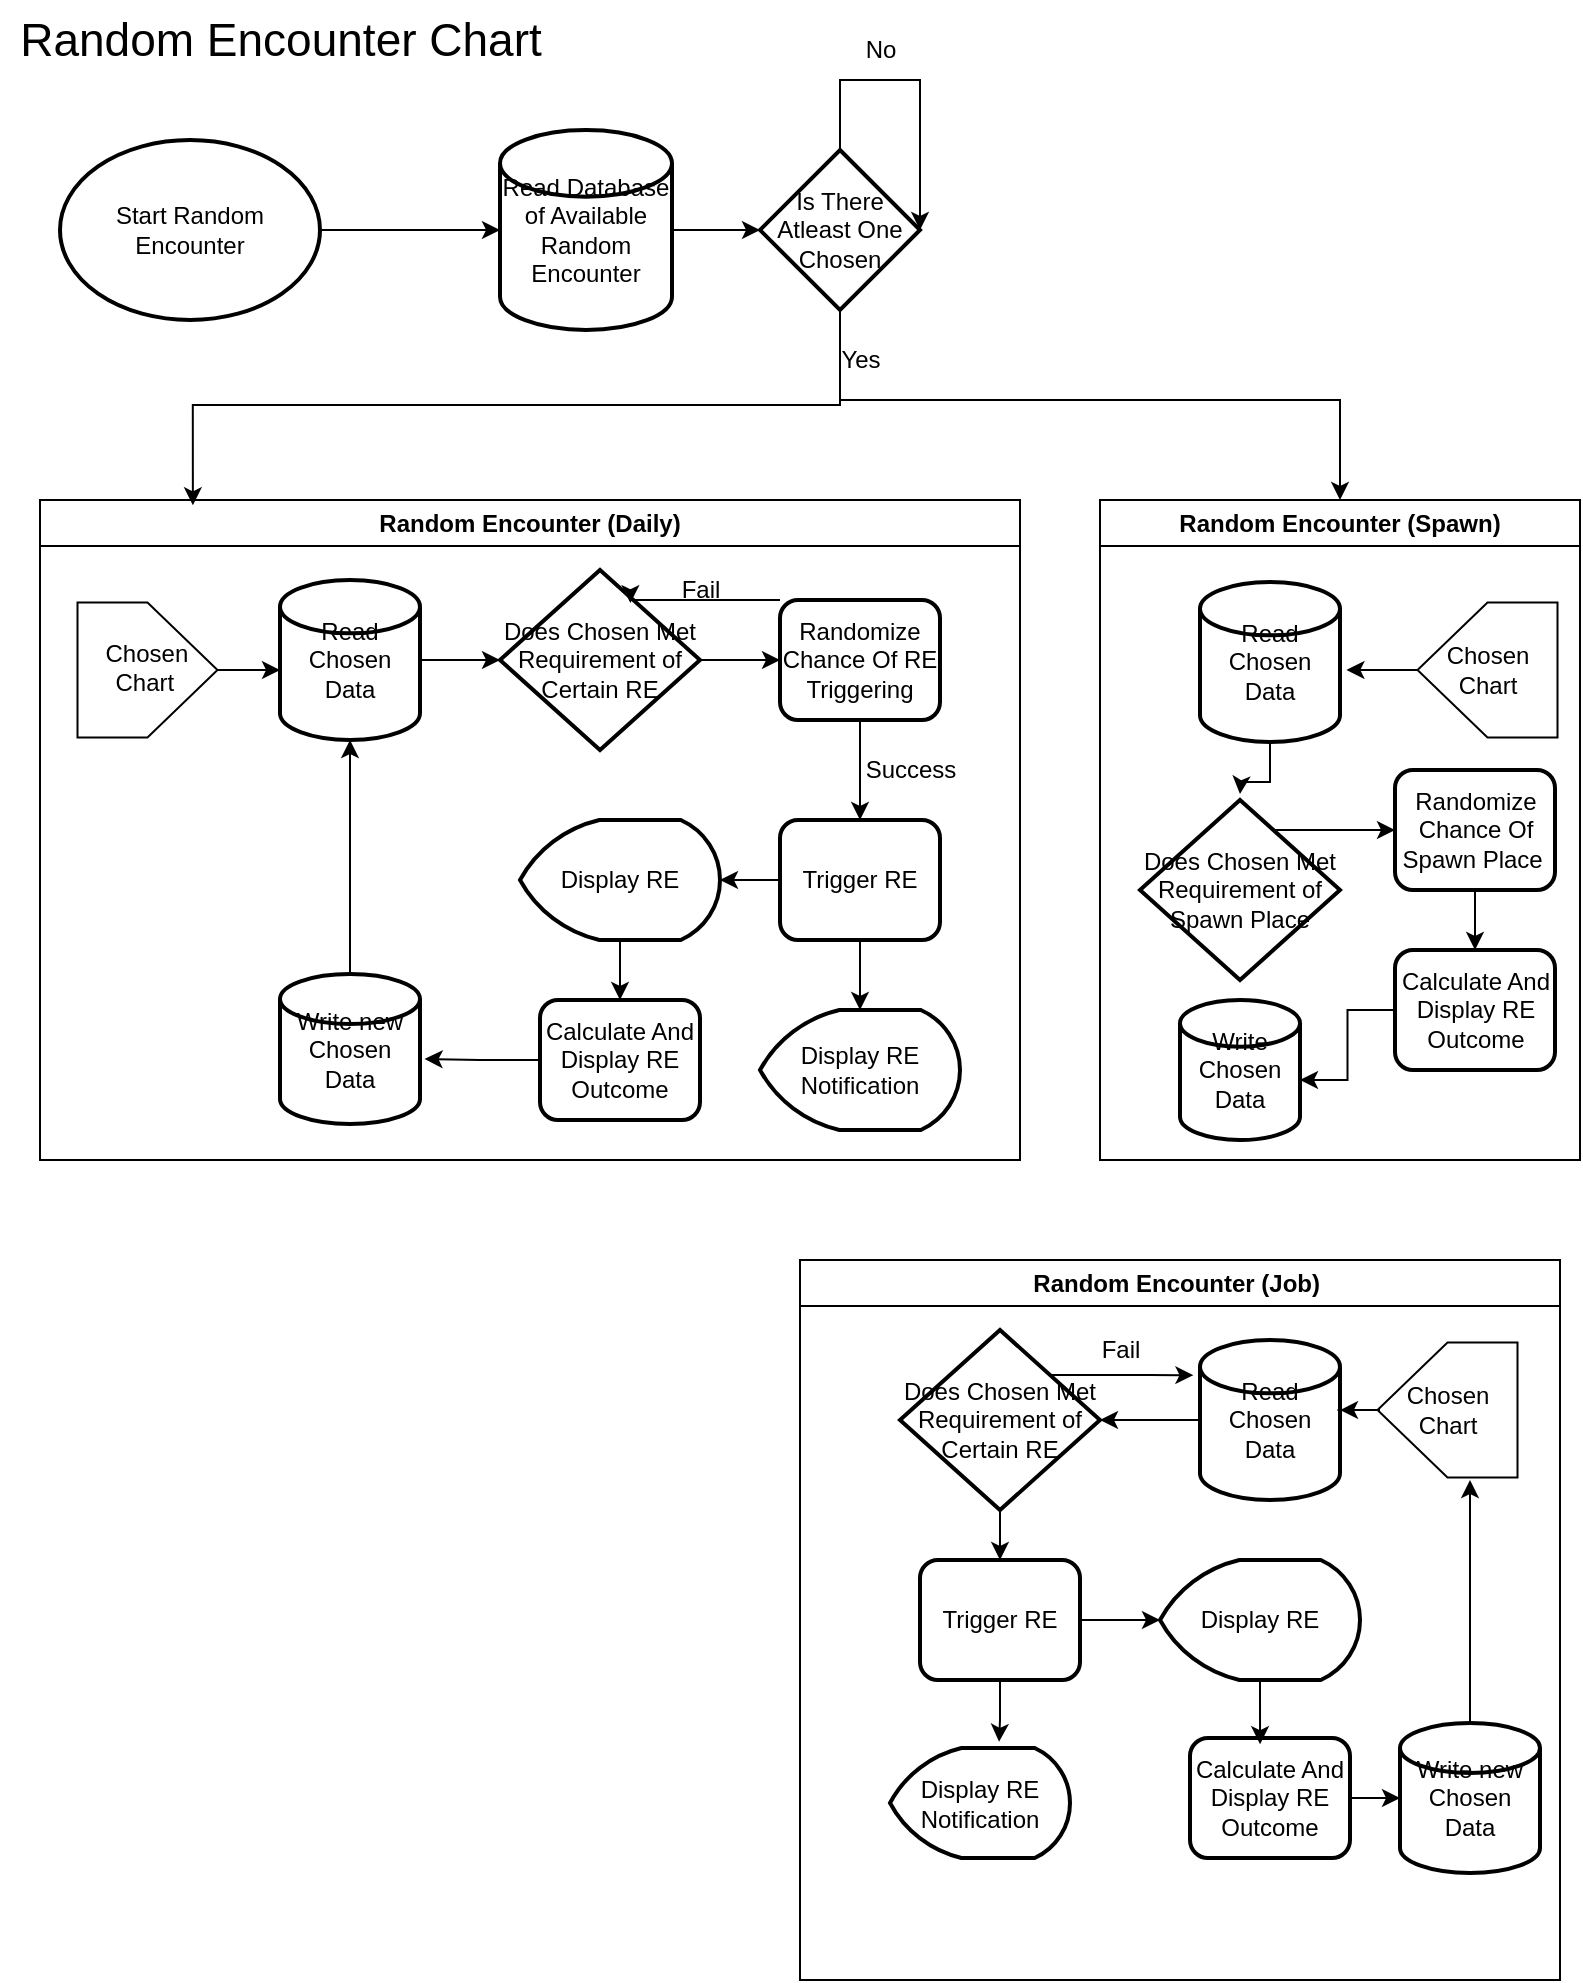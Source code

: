 <mxfile version="28.2.3">
  <diagram name="Page-1" id="pNK_dhX6oYVsI5V2SoEi">
    <mxGraphModel dx="2891" dy="1659" grid="1" gridSize="10" guides="1" tooltips="1" connect="1" arrows="1" fold="1" page="1" pageScale="1" pageWidth="827" pageHeight="1169" math="0" shadow="0">
      <root>
        <mxCell id="0" />
        <mxCell id="1" parent="0" />
        <mxCell id="f8m-64ZoaZ8YdcUEcXD7-1" value="Random Encounter Chart" style="text;html=1;align=center;verticalAlign=middle;resizable=0;points=[];autosize=1;strokeColor=none;fillColor=none;fontSize=23;" vertex="1" parent="1">
          <mxGeometry x="20" y="50" width="280" height="40" as="geometry" />
        </mxCell>
        <mxCell id="f8m-64ZoaZ8YdcUEcXD7-3" style="edgeStyle=orthogonalEdgeStyle;rounded=0;orthogonalLoop=1;jettySize=auto;html=1;" edge="1" parent="1" source="f8m-64ZoaZ8YdcUEcXD7-2" target="f8m-64ZoaZ8YdcUEcXD7-4">
          <mxGeometry relative="1" as="geometry">
            <mxPoint x="414" y="250" as="targetPoint" />
          </mxGeometry>
        </mxCell>
        <mxCell id="f8m-64ZoaZ8YdcUEcXD7-2" value="Start Random Encounter" style="strokeWidth=2;html=1;shape=mxgraph.flowchart.start_1;whiteSpace=wrap;" vertex="1" parent="1">
          <mxGeometry x="50" y="120" width="130" height="90" as="geometry" />
        </mxCell>
        <mxCell id="f8m-64ZoaZ8YdcUEcXD7-8" value="" style="edgeStyle=orthogonalEdgeStyle;rounded=0;orthogonalLoop=1;jettySize=auto;html=1;" edge="1" parent="1" source="f8m-64ZoaZ8YdcUEcXD7-4" target="f8m-64ZoaZ8YdcUEcXD7-7">
          <mxGeometry relative="1" as="geometry" />
        </mxCell>
        <mxCell id="f8m-64ZoaZ8YdcUEcXD7-4" value="Read Database of Available Random Encounter" style="strokeWidth=2;html=1;shape=mxgraph.flowchart.database;whiteSpace=wrap;" vertex="1" parent="1">
          <mxGeometry x="270" y="115" width="86" height="100" as="geometry" />
        </mxCell>
        <mxCell id="f8m-64ZoaZ8YdcUEcXD7-6" value="Random Encounter (Daily)" style="swimlane;whiteSpace=wrap;html=1;" vertex="1" parent="1">
          <mxGeometry x="40" y="300" width="490" height="330" as="geometry" />
        </mxCell>
        <mxCell id="f8m-64ZoaZ8YdcUEcXD7-14" style="edgeStyle=orthogonalEdgeStyle;rounded=0;orthogonalLoop=1;jettySize=auto;html=1;exitX=0.5;exitY=1;exitDx=0;exitDy=0;" edge="1" parent="f8m-64ZoaZ8YdcUEcXD7-6" source="f8m-64ZoaZ8YdcUEcXD7-13">
          <mxGeometry relative="1" as="geometry">
            <mxPoint x="120" y="85" as="targetPoint" />
          </mxGeometry>
        </mxCell>
        <mxCell id="f8m-64ZoaZ8YdcUEcXD7-13" value="Chart&amp;nbsp;&lt;div&gt;Chosen&lt;/div&gt;" style="verticalLabelPosition=middle;verticalAlign=middle;shape=offPageConnector;rounded=0;size=0.5;labelPosition=center;align=center;rotation=-90;html=1;whiteSpace=wrap;horizontal=1;textDirection=vertical-lr;" vertex="1" parent="f8m-64ZoaZ8YdcUEcXD7-6">
          <mxGeometry x="20" y="50" width="67.5" height="70" as="geometry" />
        </mxCell>
        <mxCell id="f8m-64ZoaZ8YdcUEcXD7-17" style="edgeStyle=orthogonalEdgeStyle;rounded=0;orthogonalLoop=1;jettySize=auto;html=1;exitX=1;exitY=0.5;exitDx=0;exitDy=0;exitPerimeter=0;entryX=0;entryY=0.5;entryDx=0;entryDy=0;" edge="1" parent="f8m-64ZoaZ8YdcUEcXD7-6" source="f8m-64ZoaZ8YdcUEcXD7-15" target="f8m-64ZoaZ8YdcUEcXD7-16">
          <mxGeometry relative="1" as="geometry" />
        </mxCell>
        <mxCell id="f8m-64ZoaZ8YdcUEcXD7-15" value="Read Chosen Data" style="strokeWidth=2;html=1;shape=mxgraph.flowchart.database;whiteSpace=wrap;" vertex="1" parent="f8m-64ZoaZ8YdcUEcXD7-6">
          <mxGeometry x="120" y="40" width="70" height="80" as="geometry" />
        </mxCell>
        <mxCell id="f8m-64ZoaZ8YdcUEcXD7-19" value="" style="edgeStyle=orthogonalEdgeStyle;rounded=0;orthogonalLoop=1;jettySize=auto;html=1;" edge="1" parent="f8m-64ZoaZ8YdcUEcXD7-6" source="f8m-64ZoaZ8YdcUEcXD7-16" target="f8m-64ZoaZ8YdcUEcXD7-18">
          <mxGeometry relative="1" as="geometry" />
        </mxCell>
        <mxCell id="f8m-64ZoaZ8YdcUEcXD7-16" value="Does Chosen Met Requirement of Certain RE" style="rhombus;whiteSpace=wrap;html=1;strokeWidth=2;" vertex="1" parent="f8m-64ZoaZ8YdcUEcXD7-6">
          <mxGeometry x="230" y="35" width="100" height="90" as="geometry" />
        </mxCell>
        <mxCell id="f8m-64ZoaZ8YdcUEcXD7-23" value="" style="edgeStyle=orthogonalEdgeStyle;rounded=0;orthogonalLoop=1;jettySize=auto;html=1;" edge="1" parent="f8m-64ZoaZ8YdcUEcXD7-6" source="f8m-64ZoaZ8YdcUEcXD7-18" target="f8m-64ZoaZ8YdcUEcXD7-22">
          <mxGeometry relative="1" as="geometry" />
        </mxCell>
        <mxCell id="f8m-64ZoaZ8YdcUEcXD7-18" value="Randomize Chance Of RE Triggering" style="rounded=1;whiteSpace=wrap;html=1;strokeWidth=2;" vertex="1" parent="f8m-64ZoaZ8YdcUEcXD7-6">
          <mxGeometry x="370" y="50" width="80" height="60" as="geometry" />
        </mxCell>
        <mxCell id="f8m-64ZoaZ8YdcUEcXD7-20" style="edgeStyle=orthogonalEdgeStyle;rounded=0;orthogonalLoop=1;jettySize=auto;html=1;exitX=0;exitY=0;exitDx=0;exitDy=0;entryX=0.652;entryY=0.184;entryDx=0;entryDy=0;entryPerimeter=0;" edge="1" parent="f8m-64ZoaZ8YdcUEcXD7-6" source="f8m-64ZoaZ8YdcUEcXD7-18" target="f8m-64ZoaZ8YdcUEcXD7-16">
          <mxGeometry relative="1" as="geometry">
            <mxPoint x="310" y="50" as="targetPoint" />
            <Array as="points">
              <mxPoint x="295" y="50" />
            </Array>
          </mxGeometry>
        </mxCell>
        <mxCell id="f8m-64ZoaZ8YdcUEcXD7-21" value="Fail" style="text;html=1;align=center;verticalAlign=middle;resizable=0;points=[];autosize=1;strokeColor=none;fillColor=none;" vertex="1" parent="f8m-64ZoaZ8YdcUEcXD7-6">
          <mxGeometry x="310" y="30" width="40" height="30" as="geometry" />
        </mxCell>
        <mxCell id="f8m-64ZoaZ8YdcUEcXD7-22" value="Trigger RE" style="rounded=1;whiteSpace=wrap;html=1;strokeWidth=2;" vertex="1" parent="f8m-64ZoaZ8YdcUEcXD7-6">
          <mxGeometry x="370" y="160" width="80" height="60" as="geometry" />
        </mxCell>
        <mxCell id="f8m-64ZoaZ8YdcUEcXD7-24" value="Success" style="text;html=1;align=center;verticalAlign=middle;resizable=0;points=[];autosize=1;strokeColor=none;fillColor=none;" vertex="1" parent="f8m-64ZoaZ8YdcUEcXD7-6">
          <mxGeometry x="400" y="120" width="70" height="30" as="geometry" />
        </mxCell>
        <mxCell id="f8m-64ZoaZ8YdcUEcXD7-25" value="Display RE Notification" style="strokeWidth=2;html=1;shape=mxgraph.flowchart.display;whiteSpace=wrap;" vertex="1" parent="f8m-64ZoaZ8YdcUEcXD7-6">
          <mxGeometry x="360" y="255" width="100" height="60" as="geometry" />
        </mxCell>
        <mxCell id="f8m-64ZoaZ8YdcUEcXD7-27" style="edgeStyle=orthogonalEdgeStyle;rounded=0;orthogonalLoop=1;jettySize=auto;html=1;entryX=0.5;entryY=0;entryDx=0;entryDy=0;entryPerimeter=0;" edge="1" parent="f8m-64ZoaZ8YdcUEcXD7-6" source="f8m-64ZoaZ8YdcUEcXD7-22" target="f8m-64ZoaZ8YdcUEcXD7-25">
          <mxGeometry relative="1" as="geometry" />
        </mxCell>
        <mxCell id="f8m-64ZoaZ8YdcUEcXD7-31" style="edgeStyle=orthogonalEdgeStyle;rounded=0;orthogonalLoop=1;jettySize=auto;html=1;" edge="1" parent="f8m-64ZoaZ8YdcUEcXD7-6" source="f8m-64ZoaZ8YdcUEcXD7-28" target="f8m-64ZoaZ8YdcUEcXD7-30">
          <mxGeometry relative="1" as="geometry" />
        </mxCell>
        <mxCell id="f8m-64ZoaZ8YdcUEcXD7-28" value="Display RE" style="strokeWidth=2;html=1;shape=mxgraph.flowchart.display;whiteSpace=wrap;" vertex="1" parent="f8m-64ZoaZ8YdcUEcXD7-6">
          <mxGeometry x="240" y="160" width="100" height="60" as="geometry" />
        </mxCell>
        <mxCell id="f8m-64ZoaZ8YdcUEcXD7-29" style="edgeStyle=orthogonalEdgeStyle;rounded=0;orthogonalLoop=1;jettySize=auto;html=1;exitX=0;exitY=0.5;exitDx=0;exitDy=0;entryX=1;entryY=0.5;entryDx=0;entryDy=0;entryPerimeter=0;" edge="1" parent="f8m-64ZoaZ8YdcUEcXD7-6" source="f8m-64ZoaZ8YdcUEcXD7-22" target="f8m-64ZoaZ8YdcUEcXD7-28">
          <mxGeometry relative="1" as="geometry" />
        </mxCell>
        <mxCell id="f8m-64ZoaZ8YdcUEcXD7-30" value="Calculate And Display RE Outcome" style="rounded=1;whiteSpace=wrap;html=1;strokeWidth=2;" vertex="1" parent="f8m-64ZoaZ8YdcUEcXD7-6">
          <mxGeometry x="250" y="250" width="80" height="60" as="geometry" />
        </mxCell>
        <mxCell id="f8m-64ZoaZ8YdcUEcXD7-32" value="Write new Chosen Data" style="strokeWidth=2;html=1;shape=mxgraph.flowchart.database;whiteSpace=wrap;" vertex="1" parent="f8m-64ZoaZ8YdcUEcXD7-6">
          <mxGeometry x="120" y="237" width="70" height="75" as="geometry" />
        </mxCell>
        <mxCell id="f8m-64ZoaZ8YdcUEcXD7-33" style="edgeStyle=orthogonalEdgeStyle;rounded=0;orthogonalLoop=1;jettySize=auto;html=1;entryX=1.033;entryY=0.566;entryDx=0;entryDy=0;entryPerimeter=0;" edge="1" parent="f8m-64ZoaZ8YdcUEcXD7-6" source="f8m-64ZoaZ8YdcUEcXD7-30" target="f8m-64ZoaZ8YdcUEcXD7-32">
          <mxGeometry relative="1" as="geometry" />
        </mxCell>
        <mxCell id="f8m-64ZoaZ8YdcUEcXD7-34" style="edgeStyle=orthogonalEdgeStyle;rounded=0;orthogonalLoop=1;jettySize=auto;html=1;entryX=0.5;entryY=1;entryDx=0;entryDy=0;entryPerimeter=0;" edge="1" parent="f8m-64ZoaZ8YdcUEcXD7-6" source="f8m-64ZoaZ8YdcUEcXD7-32" target="f8m-64ZoaZ8YdcUEcXD7-15">
          <mxGeometry relative="1" as="geometry" />
        </mxCell>
        <mxCell id="f8m-64ZoaZ8YdcUEcXD7-49" style="edgeStyle=orthogonalEdgeStyle;rounded=0;orthogonalLoop=1;jettySize=auto;html=1;" edge="1" parent="1" source="f8m-64ZoaZ8YdcUEcXD7-7" target="f8m-64ZoaZ8YdcUEcXD7-35">
          <mxGeometry relative="1" as="geometry">
            <mxPoint x="470" y="280" as="targetPoint" />
            <Array as="points">
              <mxPoint x="440" y="250" />
              <mxPoint x="690" y="250" />
            </Array>
          </mxGeometry>
        </mxCell>
        <mxCell id="f8m-64ZoaZ8YdcUEcXD7-7" value="Is There Atleast One Chosen" style="rhombus;whiteSpace=wrap;html=1;strokeWidth=2;" vertex="1" parent="1">
          <mxGeometry x="400" y="125" width="80" height="80" as="geometry" />
        </mxCell>
        <mxCell id="f8m-64ZoaZ8YdcUEcXD7-9" style="edgeStyle=orthogonalEdgeStyle;rounded=0;orthogonalLoop=1;jettySize=auto;html=1;entryX=1;entryY=0.5;entryDx=0;entryDy=0;" edge="1" parent="1" source="f8m-64ZoaZ8YdcUEcXD7-7" target="f8m-64ZoaZ8YdcUEcXD7-7">
          <mxGeometry relative="1" as="geometry">
            <Array as="points">
              <mxPoint x="440" y="90" />
              <mxPoint x="480" y="90" />
            </Array>
          </mxGeometry>
        </mxCell>
        <mxCell id="f8m-64ZoaZ8YdcUEcXD7-10" value="No" style="text;html=1;align=center;verticalAlign=middle;resizable=0;points=[];autosize=1;strokeColor=none;fillColor=none;" vertex="1" parent="1">
          <mxGeometry x="440" y="60" width="40" height="30" as="geometry" />
        </mxCell>
        <mxCell id="f8m-64ZoaZ8YdcUEcXD7-11" style="edgeStyle=orthogonalEdgeStyle;rounded=0;orthogonalLoop=1;jettySize=auto;html=1;entryX=0.156;entryY=0.008;entryDx=0;entryDy=0;entryPerimeter=0;" edge="1" parent="1" source="f8m-64ZoaZ8YdcUEcXD7-7" target="f8m-64ZoaZ8YdcUEcXD7-6">
          <mxGeometry relative="1" as="geometry" />
        </mxCell>
        <mxCell id="f8m-64ZoaZ8YdcUEcXD7-12" value="Yes" style="text;html=1;align=center;verticalAlign=middle;resizable=0;points=[];autosize=1;strokeColor=none;fillColor=none;" vertex="1" parent="1">
          <mxGeometry x="430" y="215" width="40" height="30" as="geometry" />
        </mxCell>
        <mxCell id="f8m-64ZoaZ8YdcUEcXD7-35" value="Random Encounter (Spawn)" style="swimlane;whiteSpace=wrap;html=1;" vertex="1" parent="1">
          <mxGeometry x="570" y="300" width="240" height="330" as="geometry" />
        </mxCell>
        <mxCell id="f8m-64ZoaZ8YdcUEcXD7-36" value="Chosen Chart" style="verticalLabelPosition=middle;verticalAlign=middle;shape=offPageConnector;rounded=0;size=0.5;labelPosition=center;align=center;rotation=90;html=1;whiteSpace=wrap;horizontal=0;" vertex="1" parent="f8m-64ZoaZ8YdcUEcXD7-35">
          <mxGeometry x="160" y="50" width="67.5" height="70" as="geometry" />
        </mxCell>
        <mxCell id="f8m-64ZoaZ8YdcUEcXD7-37" value="Read Chosen Data" style="strokeWidth=2;html=1;shape=mxgraph.flowchart.database;whiteSpace=wrap;" vertex="1" parent="f8m-64ZoaZ8YdcUEcXD7-35">
          <mxGeometry x="50" y="41" width="70" height="80" as="geometry" />
        </mxCell>
        <mxCell id="f8m-64ZoaZ8YdcUEcXD7-38" style="edgeStyle=orthogonalEdgeStyle;rounded=0;orthogonalLoop=1;jettySize=auto;html=1;exitX=0.5;exitY=1;exitDx=0;exitDy=0;entryX=1.045;entryY=0.558;entryDx=0;entryDy=0;entryPerimeter=0;" edge="1" parent="f8m-64ZoaZ8YdcUEcXD7-35" source="f8m-64ZoaZ8YdcUEcXD7-36" target="f8m-64ZoaZ8YdcUEcXD7-37">
          <mxGeometry relative="1" as="geometry" />
        </mxCell>
        <mxCell id="f8m-64ZoaZ8YdcUEcXD7-40" style="edgeStyle=orthogonalEdgeStyle;rounded=0;orthogonalLoop=1;jettySize=auto;html=1;" edge="1" parent="f8m-64ZoaZ8YdcUEcXD7-35" source="f8m-64ZoaZ8YdcUEcXD7-37">
          <mxGeometry relative="1" as="geometry">
            <mxPoint x="70" y="147" as="targetPoint" />
          </mxGeometry>
        </mxCell>
        <mxCell id="f8m-64ZoaZ8YdcUEcXD7-43" style="edgeStyle=orthogonalEdgeStyle;rounded=0;orthogonalLoop=1;jettySize=auto;html=1;entryX=0;entryY=0.5;entryDx=0;entryDy=0;" edge="1" parent="f8m-64ZoaZ8YdcUEcXD7-35" source="f8m-64ZoaZ8YdcUEcXD7-41" target="f8m-64ZoaZ8YdcUEcXD7-42">
          <mxGeometry relative="1" as="geometry">
            <Array as="points">
              <mxPoint x="110" y="165" />
              <mxPoint x="110" y="165" />
            </Array>
          </mxGeometry>
        </mxCell>
        <mxCell id="f8m-64ZoaZ8YdcUEcXD7-41" value="Does Chosen Met Requirement of Spawn Place" style="rhombus;whiteSpace=wrap;html=1;strokeWidth=2;" vertex="1" parent="f8m-64ZoaZ8YdcUEcXD7-35">
          <mxGeometry x="20" y="150" width="100" height="90" as="geometry" />
        </mxCell>
        <mxCell id="f8m-64ZoaZ8YdcUEcXD7-46" style="edgeStyle=orthogonalEdgeStyle;rounded=0;orthogonalLoop=1;jettySize=auto;html=1;entryX=0.5;entryY=0;entryDx=0;entryDy=0;" edge="1" parent="f8m-64ZoaZ8YdcUEcXD7-35" source="f8m-64ZoaZ8YdcUEcXD7-42" target="f8m-64ZoaZ8YdcUEcXD7-45">
          <mxGeometry relative="1" as="geometry" />
        </mxCell>
        <mxCell id="f8m-64ZoaZ8YdcUEcXD7-42" value="Randomize Chance Of Spawn Place&amp;nbsp;" style="rounded=1;whiteSpace=wrap;html=1;strokeWidth=2;" vertex="1" parent="f8m-64ZoaZ8YdcUEcXD7-35">
          <mxGeometry x="147.5" y="135" width="80" height="60" as="geometry" />
        </mxCell>
        <mxCell id="f8m-64ZoaZ8YdcUEcXD7-45" value="Calculate And Display RE Outcome" style="rounded=1;whiteSpace=wrap;html=1;strokeWidth=2;" vertex="1" parent="f8m-64ZoaZ8YdcUEcXD7-35">
          <mxGeometry x="147.5" y="225" width="80" height="60" as="geometry" />
        </mxCell>
        <mxCell id="f8m-64ZoaZ8YdcUEcXD7-47" value="Write Chosen Data" style="strokeWidth=2;html=1;shape=mxgraph.flowchart.database;whiteSpace=wrap;" vertex="1" parent="f8m-64ZoaZ8YdcUEcXD7-35">
          <mxGeometry x="40" y="250" width="60" height="70" as="geometry" />
        </mxCell>
        <mxCell id="f8m-64ZoaZ8YdcUEcXD7-48" style="edgeStyle=orthogonalEdgeStyle;rounded=0;orthogonalLoop=1;jettySize=auto;html=1;entryX=1;entryY=0.571;entryDx=0;entryDy=0;entryPerimeter=0;" edge="1" parent="f8m-64ZoaZ8YdcUEcXD7-35" source="f8m-64ZoaZ8YdcUEcXD7-45" target="f8m-64ZoaZ8YdcUEcXD7-47">
          <mxGeometry relative="1" as="geometry" />
        </mxCell>
        <mxCell id="f8m-64ZoaZ8YdcUEcXD7-51" value="Random Encounter (Job)&amp;nbsp;" style="swimlane;whiteSpace=wrap;html=1;" vertex="1" parent="1">
          <mxGeometry x="420" y="680" width="380" height="360" as="geometry" />
        </mxCell>
        <mxCell id="f8m-64ZoaZ8YdcUEcXD7-52" value="Chosen Chart" style="verticalLabelPosition=middle;verticalAlign=middle;shape=offPageConnector;rounded=0;size=0.5;labelPosition=center;align=center;rotation=90;html=1;whiteSpace=wrap;horizontal=0;" vertex="1" parent="f8m-64ZoaZ8YdcUEcXD7-51">
          <mxGeometry x="290" y="40" width="67.5" height="70" as="geometry" />
        </mxCell>
        <mxCell id="f8m-64ZoaZ8YdcUEcXD7-56" style="edgeStyle=orthogonalEdgeStyle;rounded=0;orthogonalLoop=1;jettySize=auto;html=1;entryX=1;entryY=0.5;entryDx=0;entryDy=0;" edge="1" parent="f8m-64ZoaZ8YdcUEcXD7-51" source="f8m-64ZoaZ8YdcUEcXD7-53" target="f8m-64ZoaZ8YdcUEcXD7-55">
          <mxGeometry relative="1" as="geometry" />
        </mxCell>
        <mxCell id="f8m-64ZoaZ8YdcUEcXD7-53" value="Read Chosen Data" style="strokeWidth=2;html=1;shape=mxgraph.flowchart.database;whiteSpace=wrap;" vertex="1" parent="f8m-64ZoaZ8YdcUEcXD7-51">
          <mxGeometry x="200" y="40" width="70" height="80" as="geometry" />
        </mxCell>
        <mxCell id="f8m-64ZoaZ8YdcUEcXD7-54" style="edgeStyle=orthogonalEdgeStyle;rounded=0;orthogonalLoop=1;jettySize=auto;html=1;entryX=1;entryY=0.438;entryDx=0;entryDy=0;entryPerimeter=0;" edge="1" parent="f8m-64ZoaZ8YdcUEcXD7-51" source="f8m-64ZoaZ8YdcUEcXD7-52" target="f8m-64ZoaZ8YdcUEcXD7-53">
          <mxGeometry relative="1" as="geometry" />
        </mxCell>
        <mxCell id="f8m-64ZoaZ8YdcUEcXD7-63" style="edgeStyle=orthogonalEdgeStyle;rounded=0;orthogonalLoop=1;jettySize=auto;html=1;entryX=0.5;entryY=0;entryDx=0;entryDy=0;" edge="1" parent="f8m-64ZoaZ8YdcUEcXD7-51" source="f8m-64ZoaZ8YdcUEcXD7-55" target="f8m-64ZoaZ8YdcUEcXD7-59">
          <mxGeometry relative="1" as="geometry" />
        </mxCell>
        <mxCell id="f8m-64ZoaZ8YdcUEcXD7-55" value="Does Chosen Met Requirement of Certain RE" style="rhombus;whiteSpace=wrap;html=1;strokeWidth=2;" vertex="1" parent="f8m-64ZoaZ8YdcUEcXD7-51">
          <mxGeometry x="50" y="35" width="100" height="90" as="geometry" />
        </mxCell>
        <mxCell id="f8m-64ZoaZ8YdcUEcXD7-57" value="Fail" style="text;html=1;align=center;verticalAlign=middle;resizable=0;points=[];autosize=1;strokeColor=none;fillColor=none;" vertex="1" parent="f8m-64ZoaZ8YdcUEcXD7-51">
          <mxGeometry x="140" y="30" width="40" height="30" as="geometry" />
        </mxCell>
        <mxCell id="f8m-64ZoaZ8YdcUEcXD7-58" style="edgeStyle=orthogonalEdgeStyle;rounded=0;orthogonalLoop=1;jettySize=auto;html=1;exitX=1;exitY=0;exitDx=0;exitDy=0;entryX=-0.047;entryY=0.22;entryDx=0;entryDy=0;entryPerimeter=0;" edge="1" parent="f8m-64ZoaZ8YdcUEcXD7-51" source="f8m-64ZoaZ8YdcUEcXD7-55" target="f8m-64ZoaZ8YdcUEcXD7-53">
          <mxGeometry relative="1" as="geometry" />
        </mxCell>
        <mxCell id="f8m-64ZoaZ8YdcUEcXD7-59" value="Trigger RE" style="rounded=1;whiteSpace=wrap;html=1;strokeWidth=2;" vertex="1" parent="f8m-64ZoaZ8YdcUEcXD7-51">
          <mxGeometry x="60" y="150" width="80" height="60" as="geometry" />
        </mxCell>
        <mxCell id="f8m-64ZoaZ8YdcUEcXD7-60" value="Display RE Notification" style="strokeWidth=2;html=1;shape=mxgraph.flowchart.display;whiteSpace=wrap;" vertex="1" parent="f8m-64ZoaZ8YdcUEcXD7-51">
          <mxGeometry x="45" y="244" width="90" height="55" as="geometry" />
        </mxCell>
        <mxCell id="f8m-64ZoaZ8YdcUEcXD7-66" value="Display RE" style="strokeWidth=2;html=1;shape=mxgraph.flowchart.display;whiteSpace=wrap;" vertex="1" parent="f8m-64ZoaZ8YdcUEcXD7-51">
          <mxGeometry x="180" y="150" width="100" height="60" as="geometry" />
        </mxCell>
        <mxCell id="f8m-64ZoaZ8YdcUEcXD7-68" style="edgeStyle=orthogonalEdgeStyle;rounded=0;orthogonalLoop=1;jettySize=auto;html=1;exitX=1;exitY=0.5;exitDx=0;exitDy=0;entryX=0;entryY=0.5;entryDx=0;entryDy=0;entryPerimeter=0;" edge="1" parent="f8m-64ZoaZ8YdcUEcXD7-51" source="f8m-64ZoaZ8YdcUEcXD7-59" target="f8m-64ZoaZ8YdcUEcXD7-66">
          <mxGeometry relative="1" as="geometry" />
        </mxCell>
        <mxCell id="f8m-64ZoaZ8YdcUEcXD7-69" value="Calculate And Display RE Outcome" style="rounded=1;whiteSpace=wrap;html=1;strokeWidth=2;" vertex="1" parent="f8m-64ZoaZ8YdcUEcXD7-51">
          <mxGeometry x="195" y="239" width="80" height="60" as="geometry" />
        </mxCell>
        <mxCell id="f8m-64ZoaZ8YdcUEcXD7-70" style="edgeStyle=orthogonalEdgeStyle;rounded=0;orthogonalLoop=1;jettySize=auto;html=1;entryX=0.438;entryY=0.052;entryDx=0;entryDy=0;entryPerimeter=0;" edge="1" parent="f8m-64ZoaZ8YdcUEcXD7-51" source="f8m-64ZoaZ8YdcUEcXD7-66" target="f8m-64ZoaZ8YdcUEcXD7-69">
          <mxGeometry relative="1" as="geometry" />
        </mxCell>
        <mxCell id="f8m-64ZoaZ8YdcUEcXD7-71" style="edgeStyle=orthogonalEdgeStyle;rounded=0;orthogonalLoop=1;jettySize=auto;html=1;entryX=0.606;entryY=-0.056;entryDx=0;entryDy=0;entryPerimeter=0;" edge="1" parent="f8m-64ZoaZ8YdcUEcXD7-51" source="f8m-64ZoaZ8YdcUEcXD7-59" target="f8m-64ZoaZ8YdcUEcXD7-60">
          <mxGeometry relative="1" as="geometry" />
        </mxCell>
        <mxCell id="f8m-64ZoaZ8YdcUEcXD7-74" style="edgeStyle=orthogonalEdgeStyle;rounded=0;orthogonalLoop=1;jettySize=auto;html=1;" edge="1" parent="f8m-64ZoaZ8YdcUEcXD7-51" source="f8m-64ZoaZ8YdcUEcXD7-72">
          <mxGeometry relative="1" as="geometry">
            <mxPoint x="335" y="110" as="targetPoint" />
          </mxGeometry>
        </mxCell>
        <mxCell id="f8m-64ZoaZ8YdcUEcXD7-72" value="Write new Chosen Data" style="strokeWidth=2;html=1;shape=mxgraph.flowchart.database;whiteSpace=wrap;" vertex="1" parent="f8m-64ZoaZ8YdcUEcXD7-51">
          <mxGeometry x="300" y="231.5" width="70" height="75" as="geometry" />
        </mxCell>
        <mxCell id="f8m-64ZoaZ8YdcUEcXD7-73" style="edgeStyle=orthogonalEdgeStyle;rounded=0;orthogonalLoop=1;jettySize=auto;html=1;entryX=0;entryY=0.5;entryDx=0;entryDy=0;entryPerimeter=0;" edge="1" parent="f8m-64ZoaZ8YdcUEcXD7-51" source="f8m-64ZoaZ8YdcUEcXD7-69" target="f8m-64ZoaZ8YdcUEcXD7-72">
          <mxGeometry relative="1" as="geometry" />
        </mxCell>
      </root>
    </mxGraphModel>
  </diagram>
</mxfile>
